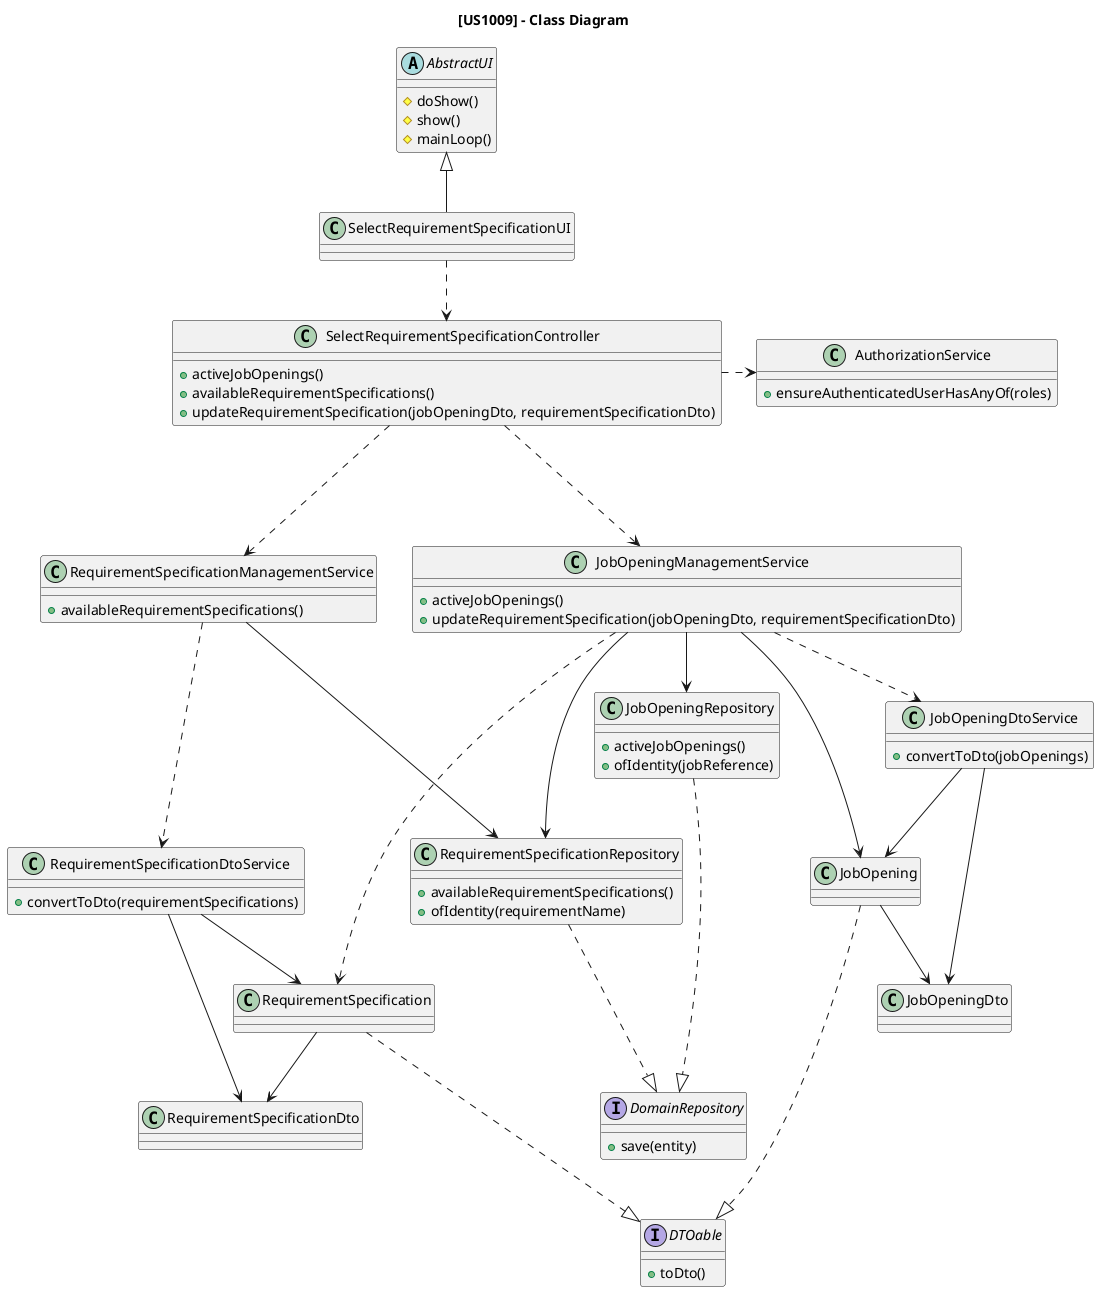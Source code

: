 @startuml

title [US1009] - Class Diagram

abstract class AbstractUI {
    # doShow()
    # show()
    # mainLoop()
}

class AuthorizationService {
    +  ensureAuthenticatedUserHasAnyOf(roles)
}

class JobOpeningManagementService {
+ activeJobOpenings()
+ updateRequirementSpecification(jobOpeningDto, requirementSpecificationDto)
}
class JobOpeningDtoService {
+ convertToDto(jobOpenings)
}

class RequirementSpecificationManagementService {
+ availableRequirementSpecifications()
}
class RequirementSpecificationDtoService {
+ convertToDto(requirementSpecifications)
}

class SelectRequirementSpecificationUI {}

class SelectRequirementSpecificationController{
+ activeJobOpenings()
+ availableRequirementSpecifications()
+ updateRequirementSpecification(jobOpeningDto, requirementSpecificationDto)
}

class JobOpeningRepository{
+ activeJobOpenings()
+ ofIdentity(jobReference)
}
class RequirementSpecificationRepository{
+ availableRequirementSpecifications()
+ ofIdentity(requirementName)
}
interface DomainRepository{
+ save(entity)
}
class JobOpening{
}
class RequirementSpecification{
}
interface DTOable {
+ toDto()
}


AbstractUI <|-- SelectRequirementSpecificationUI
SelectRequirementSpecificationUI .-> SelectRequirementSpecificationController

SelectRequirementSpecificationController .> AuthorizationService
SelectRequirementSpecificationController .--> JobOpeningManagementService
SelectRequirementSpecificationController .--> RequirementSpecificationManagementService

JobOpeningManagementService --> JobOpeningRepository
JobOpeningManagementService .-> JobOpeningDtoService
JobOpeningDtoService --> JobOpening
JobOpeningManagementService --> JobOpening
JobOpeningManagementService .-> RequirementSpecification
JobOpeningManagementService ---> RequirementSpecificationRepository
JobOpeningDtoService --> JobOpeningDto

RequirementSpecificationManagementService --> RequirementSpecificationRepository
RequirementSpecificationManagementService .--> RequirementSpecificationDtoService
RequirementSpecificationDtoService --> RequirementSpecification
RequirementSpecificationDtoService --> RequirementSpecificationDto

JobOpeningRepository .--|> DomainRepository
RequirementSpecificationRepository .--|> DomainRepository

JobOpening .--|> DTOable
RequirementSpecification .--|> DTOable
JobOpening --> JobOpeningDto
RequirementSpecification --> RequirementSpecificationDto

@enduml
